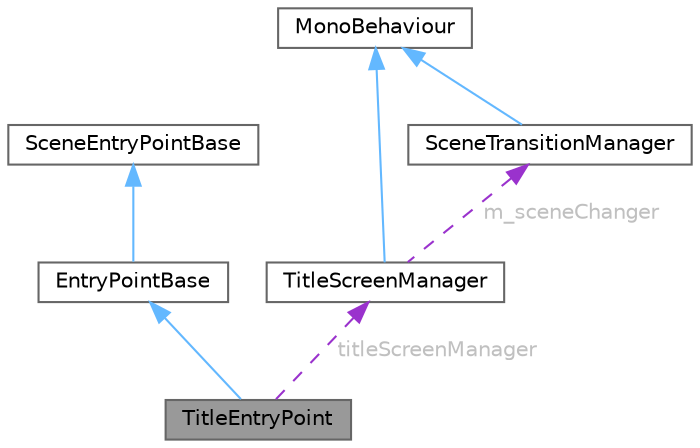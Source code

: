 digraph "TitleEntryPoint"
{
 // LATEX_PDF_SIZE
  bgcolor="transparent";
  edge [fontname=Helvetica,fontsize=10,labelfontname=Helvetica,labelfontsize=10];
  node [fontname=Helvetica,fontsize=10,shape=box,height=0.2,width=0.4];
  Node1 [id="Node000001",label="TitleEntryPoint",height=0.2,width=0.4,color="gray40", fillcolor="grey60", style="filled", fontcolor="black",tooltip=" "];
  Node2 -> Node1 [id="edge1_Node000001_Node000002",dir="back",color="steelblue1",style="solid",tooltip=" "];
  Node2 [id="Node000002",label="EntryPointBase",height=0.2,width=0.4,color="gray40", fillcolor="white", style="filled",URL="$class_entry_point_base.html",tooltip="どのシーンから起動しても共通の初期化、処理などを実行し特定のシーンからの遷移しないと動かないといった症状を防ぐための基底クラス 基本的にOnEditorFirstPreInitializeに記述される前..."];
  Node3 -> Node2 [id="edge2_Node000002_Node000003",dir="back",color="steelblue1",style="solid",tooltip=" "];
  Node3 [id="Node000003",label="SceneEntryPointBase",height=0.2,width=0.4,color="gray40", fillcolor="white", style="filled",tooltip=" "];
  Node4 -> Node1 [id="edge3_Node000001_Node000004",dir="back",color="darkorchid3",style="dashed",tooltip=" ",label=" titleScreenManager",fontcolor="grey" ];
  Node4 [id="Node000004",label="TitleScreenManager",height=0.2,width=0.4,color="gray40", fillcolor="white", style="filled",URL="$class_title_screen_manager.html",tooltip=" "];
  Node5 -> Node4 [id="edge4_Node000004_Node000005",dir="back",color="steelblue1",style="solid",tooltip=" "];
  Node5 [id="Node000005",label="MonoBehaviour",height=0.2,width=0.4,color="gray40", fillcolor="white", style="filled",tooltip=" "];
  Node6 -> Node4 [id="edge5_Node000004_Node000006",dir="back",color="darkorchid3",style="dashed",tooltip=" ",label=" m_sceneChanger",fontcolor="grey" ];
  Node6 [id="Node000006",label="SceneTransitionManager",height=0.2,width=0.4,color="gray40", fillcolor="white", style="filled",URL="$class_scene_transition_manager.html",tooltip=" "];
  Node5 -> Node6 [id="edge6_Node000006_Node000005",dir="back",color="steelblue1",style="solid",tooltip=" "];
}
